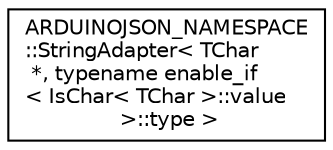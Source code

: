 digraph "Graphical Class Hierarchy"
{
 // LATEX_PDF_SIZE
  edge [fontname="Helvetica",fontsize="10",labelfontname="Helvetica",labelfontsize="10"];
  node [fontname="Helvetica",fontsize="10",shape=record];
  rankdir="LR";
  Node0 [label="ARDUINOJSON_NAMESPACE\l::StringAdapter\< TChar\l *, typename enable_if\l\< IsChar\< TChar \>::value\l \>::type \>",height=0.2,width=0.4,color="black", fillcolor="white", style="filled",URL="$structARDUINOJSON__NAMESPACE_1_1StringAdapter_3_01TChar_01_5_00_01typename_01enable__if_3_01IsCha5df827804410b2e90c267a770e5174f.html",tooltip=" "];
}
